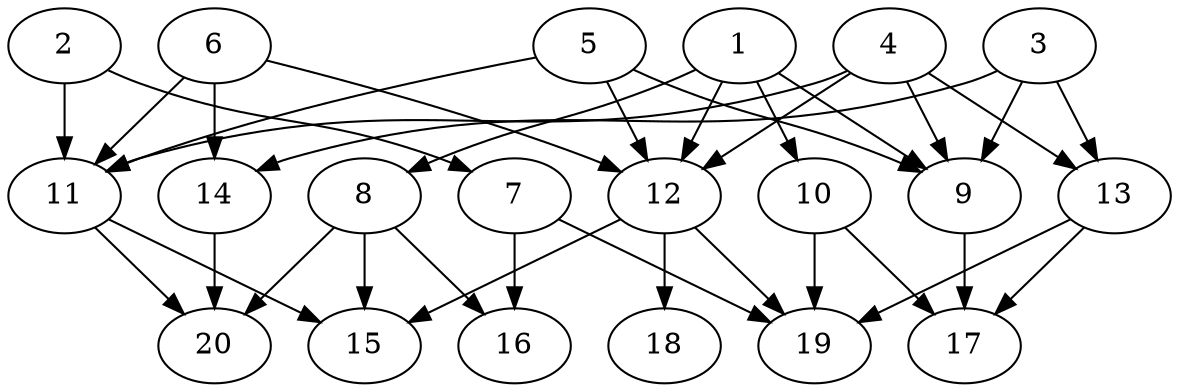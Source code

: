 // DAG automatically generated by daggen at Thu Oct  3 13:58:42 2019
// ./daggen --dot -n 20 --ccr 0.4 --fat 0.7 --regular 0.7 --density 0.6 --mindata 5242880 --maxdata 52428800 
digraph G {
  1 [size="74493440", alpha="0.10", expect_size="29797376"] 
  1 -> 8 [size ="29797376"]
  1 -> 9 [size ="29797376"]
  1 -> 10 [size ="29797376"]
  1 -> 12 [size ="29797376"]
  2 [size="17323520", alpha="0.17", expect_size="6929408"] 
  2 -> 7 [size ="6929408"]
  2 -> 11 [size ="6929408"]
  3 [size="125414400", alpha="0.08", expect_size="50165760"] 
  3 -> 9 [size ="50165760"]
  3 -> 13 [size ="50165760"]
  3 -> 14 [size ="50165760"]
  4 [size="89594880", alpha="0.05", expect_size="35837952"] 
  4 -> 9 [size ="35837952"]
  4 -> 11 [size ="35837952"]
  4 -> 12 [size ="35837952"]
  4 -> 13 [size ="35837952"]
  5 [size="43215360", alpha="0.03", expect_size="17286144"] 
  5 -> 9 [size ="17286144"]
  5 -> 11 [size ="17286144"]
  5 -> 12 [size ="17286144"]
  6 [size="38346240", alpha="0.13", expect_size="15338496"] 
  6 -> 11 [size ="15338496"]
  6 -> 12 [size ="15338496"]
  6 -> 14 [size ="15338496"]
  7 [size="98086400", alpha="0.20", expect_size="39234560"] 
  7 -> 16 [size ="39234560"]
  7 -> 19 [size ="39234560"]
  8 [size="21857280", alpha="0.07", expect_size="8742912"] 
  8 -> 15 [size ="8742912"]
  8 -> 16 [size ="8742912"]
  8 -> 20 [size ="8742912"]
  9 [size="26478080", alpha="0.09", expect_size="10591232"] 
  9 -> 17 [size ="10591232"]
  10 [size="28403200", alpha="0.01", expect_size="11361280"] 
  10 -> 17 [size ="11361280"]
  10 -> 19 [size ="11361280"]
  11 [size="80291840", alpha="0.01", expect_size="32116736"] 
  11 -> 15 [size ="32116736"]
  11 -> 20 [size ="32116736"]
  12 [size="21575680", alpha="0.13", expect_size="8630272"] 
  12 -> 15 [size ="8630272"]
  12 -> 18 [size ="8630272"]
  12 -> 19 [size ="8630272"]
  13 [size="123095040", alpha="0.19", expect_size="49238016"] 
  13 -> 17 [size ="49238016"]
  13 -> 19 [size ="49238016"]
  14 [size="53012480", alpha="0.01", expect_size="21204992"] 
  14 -> 20 [size ="21204992"]
  15 [size="82260480", alpha="0.15", expect_size="32904192"] 
  16 [size="99719680", alpha="0.14", expect_size="39887872"] 
  17 [size="55787520", alpha="0.14", expect_size="22315008"] 
  18 [size="55137280", alpha="0.18", expect_size="22054912"] 
  19 [size="98096640", alpha="0.12", expect_size="39238656"] 
  20 [size="34790400", alpha="0.09", expect_size="13916160"] 
}
